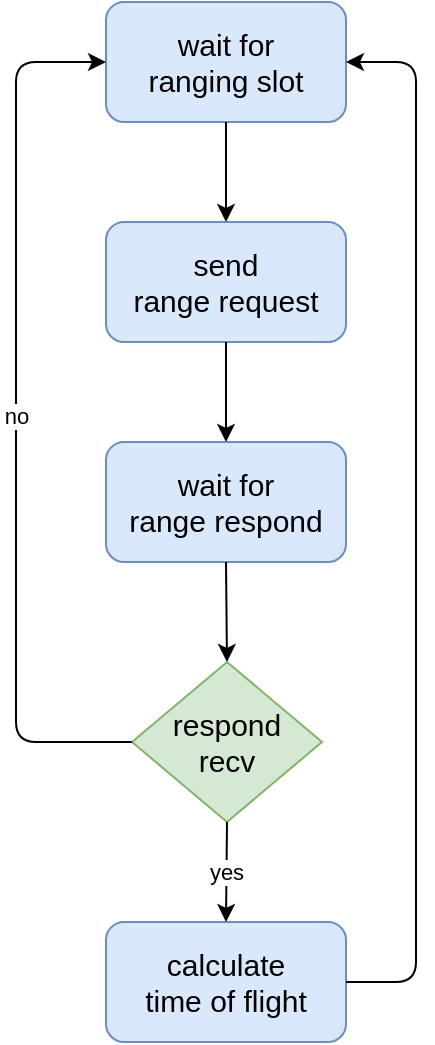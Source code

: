 <mxfile version="13.9.9" type="device"><diagram id="anEcVt4a9ZtuKuhHY70J" name="Page-1"><mxGraphModel dx="934" dy="569" grid="1" gridSize="10" guides="1" tooltips="1" connect="1" arrows="1" fold="1" page="1" pageScale="1" pageWidth="850" pageHeight="1100" math="0" shadow="0"><root><mxCell id="0"/><mxCell id="1" parent="0"/><mxCell id="4rHb_-MiK40_X6qRmpe7-1" value="&lt;font style=&quot;font-size: 15px&quot;&gt;wait for &lt;br&gt;ranging slot&lt;/font&gt;" style="rounded=1;whiteSpace=wrap;html=1;fillColor=#dae8fc;strokeColor=#6c8ebf;" parent="1" vertex="1"><mxGeometry x="365" y="280" width="120" height="60" as="geometry"/></mxCell><mxCell id="4rHb_-MiK40_X6qRmpe7-4" value="" style="endArrow=classic;html=1;exitX=0.5;exitY=1;exitDx=0;exitDy=0;entryX=0.5;entryY=0;entryDx=0;entryDy=0;" parent="1" source="4rHb_-MiK40_X6qRmpe7-1" target="4rHb_-MiK40_X6qRmpe7-5" edge="1"><mxGeometry width="50" height="50" relative="1" as="geometry"><mxPoint x="400" y="350" as="sourcePoint"/><mxPoint x="425" y="270" as="targetPoint"/></mxGeometry></mxCell><mxCell id="4rHb_-MiK40_X6qRmpe7-5" value="&lt;font style=&quot;font-size: 15px&quot;&gt;send&lt;br&gt;range request&lt;/font&gt;" style="rounded=1;whiteSpace=wrap;html=1;fillColor=#dae8fc;strokeColor=#6c8ebf;" parent="1" vertex="1"><mxGeometry x="365" y="390" width="120" height="60" as="geometry"/></mxCell><mxCell id="4rHb_-MiK40_X6qRmpe7-7" value="&lt;font style=&quot;font-size: 15px&quot;&gt;wait for &lt;br&gt;range respond&lt;/font&gt;" style="rounded=1;whiteSpace=wrap;html=1;fillColor=#dae8fc;strokeColor=#6c8ebf;" parent="1" vertex="1"><mxGeometry x="365" y="500" width="120" height="60" as="geometry"/></mxCell><mxCell id="4rHb_-MiK40_X6qRmpe7-8" value="" style="endArrow=classic;html=1;exitX=0.5;exitY=1;exitDx=0;exitDy=0;entryX=0.5;entryY=0;entryDx=0;entryDy=0;" parent="1" source="4rHb_-MiK40_X6qRmpe7-5" target="4rHb_-MiK40_X6qRmpe7-7" edge="1"><mxGeometry width="50" height="50" relative="1" as="geometry"><mxPoint x="400" y="510" as="sourcePoint"/><mxPoint x="450" y="460" as="targetPoint"/></mxGeometry></mxCell><mxCell id="4rHb_-MiK40_X6qRmpe7-9" value="&lt;font style=&quot;font-size: 15px&quot;&gt;respond&lt;br&gt;recv&lt;/font&gt;" style="rhombus;whiteSpace=wrap;html=1;fillColor=#d5e8d4;strokeColor=#82b366;" parent="1" vertex="1"><mxGeometry x="378" y="610" width="95" height="80" as="geometry"/></mxCell><mxCell id="4rHb_-MiK40_X6qRmpe7-10" value="" style="endArrow=classic;html=1;exitX=0.5;exitY=1;exitDx=0;exitDy=0;entryX=0.5;entryY=0;entryDx=0;entryDy=0;" parent="1" source="4rHb_-MiK40_X6qRmpe7-7" target="4rHb_-MiK40_X6qRmpe7-9" edge="1"><mxGeometry width="50" height="50" relative="1" as="geometry"><mxPoint x="420" y="540" as="sourcePoint"/><mxPoint x="470" y="490" as="targetPoint"/></mxGeometry></mxCell><mxCell id="4rHb_-MiK40_X6qRmpe7-12" value="no" style="endArrow=classic;html=1;exitX=0;exitY=0.5;exitDx=0;exitDy=0;entryX=0;entryY=0.5;entryDx=0;entryDy=0;" parent="1" source="4rHb_-MiK40_X6qRmpe7-9" target="4rHb_-MiK40_X6qRmpe7-1" edge="1"><mxGeometry width="50" height="50" relative="1" as="geometry"><mxPoint x="170" y="540" as="sourcePoint"/><mxPoint x="220" y="490" as="targetPoint"/><Array as="points"><mxPoint x="320" y="650"/><mxPoint x="320" y="310"/></Array></mxGeometry></mxCell><mxCell id="C4LMEuFZhrjpQs2f5fW4-2" value="&lt;font style=&quot;font-size: 15px&quot;&gt;calculate&lt;br&gt;time of flight&lt;/font&gt;" style="rounded=1;whiteSpace=wrap;html=1;fillColor=#dae8fc;strokeColor=#6c8ebf;" parent="1" vertex="1"><mxGeometry x="365" y="740" width="120" height="60" as="geometry"/></mxCell><mxCell id="C4LMEuFZhrjpQs2f5fW4-3" value="yes" style="endArrow=classic;html=1;exitX=0.5;exitY=1;exitDx=0;exitDy=0;entryX=0.5;entryY=0;entryDx=0;entryDy=0;" parent="1" source="4rHb_-MiK40_X6qRmpe7-9" target="C4LMEuFZhrjpQs2f5fW4-2" edge="1"><mxGeometry width="50" height="50" relative="1" as="geometry"><mxPoint x="460" y="650" as="sourcePoint"/><mxPoint x="510" y="600" as="targetPoint"/></mxGeometry></mxCell><mxCell id="C4LMEuFZhrjpQs2f5fW4-4" value="" style="endArrow=classic;html=1;exitX=1;exitY=0.5;exitDx=0;exitDy=0;entryX=1;entryY=0.5;entryDx=0;entryDy=0;" parent="1" source="C4LMEuFZhrjpQs2f5fW4-2" target="4rHb_-MiK40_X6qRmpe7-1" edge="1"><mxGeometry width="50" height="50" relative="1" as="geometry"><mxPoint x="620" y="570" as="sourcePoint"/><mxPoint x="670" y="520" as="targetPoint"/><Array as="points"><mxPoint x="520" y="770"/><mxPoint x="520" y="310"/></Array></mxGeometry></mxCell></root></mxGraphModel></diagram></mxfile>